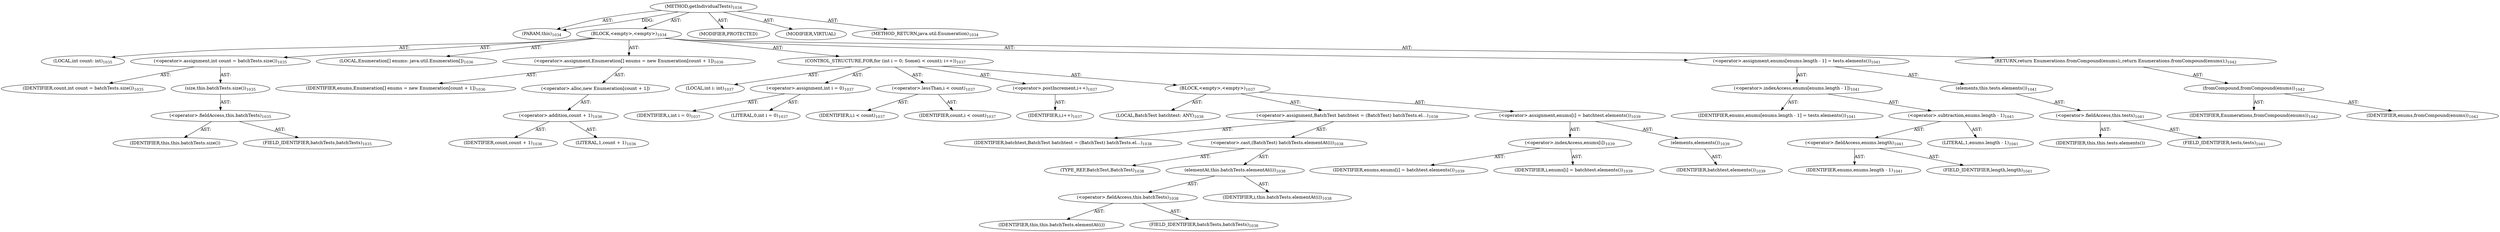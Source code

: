 digraph "getIndividualTests" {  
"111669149740" [label = <(METHOD,getIndividualTests)<SUB>1034</SUB>> ]
"115964117077" [label = <(PARAM,this)<SUB>1034</SUB>> ]
"25769803897" [label = <(BLOCK,&lt;empty&gt;,&lt;empty&gt;)<SUB>1034</SUB>> ]
"94489280571" [label = <(LOCAL,int count: int)<SUB>1035</SUB>> ]
"30064771661" [label = <(&lt;operator&gt;.assignment,int count = batchTests.size())<SUB>1035</SUB>> ]
"68719477240" [label = <(IDENTIFIER,count,int count = batchTests.size())<SUB>1035</SUB>> ]
"30064771662" [label = <(size,this.batchTests.size())<SUB>1035</SUB>> ]
"30064771663" [label = <(&lt;operator&gt;.fieldAccess,this.batchTests)<SUB>1035</SUB>> ]
"68719477241" [label = <(IDENTIFIER,this,this.batchTests.size())> ]
"55834574972" [label = <(FIELD_IDENTIFIER,batchTests,batchTests)<SUB>1035</SUB>> ]
"94489280572" [label = <(LOCAL,Enumeration[] enums: java.util.Enumeration[])<SUB>1036</SUB>> ]
"30064771664" [label = <(&lt;operator&gt;.assignment,Enumeration[] enums = new Enumeration[count + 1])<SUB>1036</SUB>> ]
"68719477242" [label = <(IDENTIFIER,enums,Enumeration[] enums = new Enumeration[count + 1])<SUB>1036</SUB>> ]
"30064771665" [label = <(&lt;operator&gt;.alloc,new Enumeration[count + 1])> ]
"30064771666" [label = <(&lt;operator&gt;.addition,count + 1)<SUB>1036</SUB>> ]
"68719477243" [label = <(IDENTIFIER,count,count + 1)<SUB>1036</SUB>> ]
"90194313322" [label = <(LITERAL,1,count + 1)<SUB>1036</SUB>> ]
"47244640324" [label = <(CONTROL_STRUCTURE,FOR,for (int i = 0; Some(i &lt; count); i++))<SUB>1037</SUB>> ]
"94489280573" [label = <(LOCAL,int i: int)<SUB>1037</SUB>> ]
"30064771667" [label = <(&lt;operator&gt;.assignment,int i = 0)<SUB>1037</SUB>> ]
"68719477244" [label = <(IDENTIFIER,i,int i = 0)<SUB>1037</SUB>> ]
"90194313323" [label = <(LITERAL,0,int i = 0)<SUB>1037</SUB>> ]
"30064771668" [label = <(&lt;operator&gt;.lessThan,i &lt; count)<SUB>1037</SUB>> ]
"68719477245" [label = <(IDENTIFIER,i,i &lt; count)<SUB>1037</SUB>> ]
"68719477246" [label = <(IDENTIFIER,count,i &lt; count)<SUB>1037</SUB>> ]
"30064771669" [label = <(&lt;operator&gt;.postIncrement,i++)<SUB>1037</SUB>> ]
"68719477247" [label = <(IDENTIFIER,i,i++)<SUB>1037</SUB>> ]
"25769803898" [label = <(BLOCK,&lt;empty&gt;,&lt;empty&gt;)<SUB>1037</SUB>> ]
"94489280574" [label = <(LOCAL,BatchTest batchtest: ANY)<SUB>1038</SUB>> ]
"30064771670" [label = <(&lt;operator&gt;.assignment,BatchTest batchtest = (BatchTest) batchTests.el...)<SUB>1038</SUB>> ]
"68719477248" [label = <(IDENTIFIER,batchtest,BatchTest batchtest = (BatchTest) batchTests.el...)<SUB>1038</SUB>> ]
"30064771671" [label = <(&lt;operator&gt;.cast,(BatchTest) batchTests.elementAt(i))<SUB>1038</SUB>> ]
"180388626444" [label = <(TYPE_REF,BatchTest,BatchTest)<SUB>1038</SUB>> ]
"30064771672" [label = <(elementAt,this.batchTests.elementAt(i))<SUB>1038</SUB>> ]
"30064771673" [label = <(&lt;operator&gt;.fieldAccess,this.batchTests)<SUB>1038</SUB>> ]
"68719477249" [label = <(IDENTIFIER,this,this.batchTests.elementAt(i))> ]
"55834574973" [label = <(FIELD_IDENTIFIER,batchTests,batchTests)<SUB>1038</SUB>> ]
"68719477250" [label = <(IDENTIFIER,i,this.batchTests.elementAt(i))<SUB>1038</SUB>> ]
"30064771674" [label = <(&lt;operator&gt;.assignment,enums[i] = batchtest.elements())<SUB>1039</SUB>> ]
"30064771675" [label = <(&lt;operator&gt;.indexAccess,enums[i])<SUB>1039</SUB>> ]
"68719477251" [label = <(IDENTIFIER,enums,enums[i] = batchtest.elements())<SUB>1039</SUB>> ]
"68719477252" [label = <(IDENTIFIER,i,enums[i] = batchtest.elements())<SUB>1039</SUB>> ]
"30064771676" [label = <(elements,elements())<SUB>1039</SUB>> ]
"68719477253" [label = <(IDENTIFIER,batchtest,elements())<SUB>1039</SUB>> ]
"30064771677" [label = <(&lt;operator&gt;.assignment,enums[enums.length - 1] = tests.elements())<SUB>1041</SUB>> ]
"30064771678" [label = <(&lt;operator&gt;.indexAccess,enums[enums.length - 1])<SUB>1041</SUB>> ]
"68719477254" [label = <(IDENTIFIER,enums,enums[enums.length - 1] = tests.elements())<SUB>1041</SUB>> ]
"30064771679" [label = <(&lt;operator&gt;.subtraction,enums.length - 1)<SUB>1041</SUB>> ]
"30064771680" [label = <(&lt;operator&gt;.fieldAccess,enums.length)<SUB>1041</SUB>> ]
"68719477255" [label = <(IDENTIFIER,enums,enums.length - 1)<SUB>1041</SUB>> ]
"55834574974" [label = <(FIELD_IDENTIFIER,length,length)<SUB>1041</SUB>> ]
"90194313324" [label = <(LITERAL,1,enums.length - 1)<SUB>1041</SUB>> ]
"30064771681" [label = <(elements,this.tests.elements())<SUB>1041</SUB>> ]
"30064771682" [label = <(&lt;operator&gt;.fieldAccess,this.tests)<SUB>1041</SUB>> ]
"68719477256" [label = <(IDENTIFIER,this,this.tests.elements())> ]
"55834574975" [label = <(FIELD_IDENTIFIER,tests,tests)<SUB>1041</SUB>> ]
"146028888078" [label = <(RETURN,return Enumerations.fromCompound(enums);,return Enumerations.fromCompound(enums);)<SUB>1042</SUB>> ]
"30064771683" [label = <(fromCompound,fromCompound(enums))<SUB>1042</SUB>> ]
"68719477257" [label = <(IDENTIFIER,Enumerations,fromCompound(enums))<SUB>1042</SUB>> ]
"68719477258" [label = <(IDENTIFIER,enums,fromCompound(enums))<SUB>1042</SUB>> ]
"133143986285" [label = <(MODIFIER,PROTECTED)> ]
"133143986286" [label = <(MODIFIER,VIRTUAL)> ]
"128849018924" [label = <(METHOD_RETURN,java.util.Enumeration)<SUB>1034</SUB>> ]
  "111669149740" -> "115964117077"  [ label = "AST: "] 
  "111669149740" -> "25769803897"  [ label = "AST: "] 
  "111669149740" -> "133143986285"  [ label = "AST: "] 
  "111669149740" -> "133143986286"  [ label = "AST: "] 
  "111669149740" -> "128849018924"  [ label = "AST: "] 
  "25769803897" -> "94489280571"  [ label = "AST: "] 
  "25769803897" -> "30064771661"  [ label = "AST: "] 
  "25769803897" -> "94489280572"  [ label = "AST: "] 
  "25769803897" -> "30064771664"  [ label = "AST: "] 
  "25769803897" -> "47244640324"  [ label = "AST: "] 
  "25769803897" -> "30064771677"  [ label = "AST: "] 
  "25769803897" -> "146028888078"  [ label = "AST: "] 
  "30064771661" -> "68719477240"  [ label = "AST: "] 
  "30064771661" -> "30064771662"  [ label = "AST: "] 
  "30064771662" -> "30064771663"  [ label = "AST: "] 
  "30064771663" -> "68719477241"  [ label = "AST: "] 
  "30064771663" -> "55834574972"  [ label = "AST: "] 
  "30064771664" -> "68719477242"  [ label = "AST: "] 
  "30064771664" -> "30064771665"  [ label = "AST: "] 
  "30064771665" -> "30064771666"  [ label = "AST: "] 
  "30064771666" -> "68719477243"  [ label = "AST: "] 
  "30064771666" -> "90194313322"  [ label = "AST: "] 
  "47244640324" -> "94489280573"  [ label = "AST: "] 
  "47244640324" -> "30064771667"  [ label = "AST: "] 
  "47244640324" -> "30064771668"  [ label = "AST: "] 
  "47244640324" -> "30064771669"  [ label = "AST: "] 
  "47244640324" -> "25769803898"  [ label = "AST: "] 
  "30064771667" -> "68719477244"  [ label = "AST: "] 
  "30064771667" -> "90194313323"  [ label = "AST: "] 
  "30064771668" -> "68719477245"  [ label = "AST: "] 
  "30064771668" -> "68719477246"  [ label = "AST: "] 
  "30064771669" -> "68719477247"  [ label = "AST: "] 
  "25769803898" -> "94489280574"  [ label = "AST: "] 
  "25769803898" -> "30064771670"  [ label = "AST: "] 
  "25769803898" -> "30064771674"  [ label = "AST: "] 
  "30064771670" -> "68719477248"  [ label = "AST: "] 
  "30064771670" -> "30064771671"  [ label = "AST: "] 
  "30064771671" -> "180388626444"  [ label = "AST: "] 
  "30064771671" -> "30064771672"  [ label = "AST: "] 
  "30064771672" -> "30064771673"  [ label = "AST: "] 
  "30064771672" -> "68719477250"  [ label = "AST: "] 
  "30064771673" -> "68719477249"  [ label = "AST: "] 
  "30064771673" -> "55834574973"  [ label = "AST: "] 
  "30064771674" -> "30064771675"  [ label = "AST: "] 
  "30064771674" -> "30064771676"  [ label = "AST: "] 
  "30064771675" -> "68719477251"  [ label = "AST: "] 
  "30064771675" -> "68719477252"  [ label = "AST: "] 
  "30064771676" -> "68719477253"  [ label = "AST: "] 
  "30064771677" -> "30064771678"  [ label = "AST: "] 
  "30064771677" -> "30064771681"  [ label = "AST: "] 
  "30064771678" -> "68719477254"  [ label = "AST: "] 
  "30064771678" -> "30064771679"  [ label = "AST: "] 
  "30064771679" -> "30064771680"  [ label = "AST: "] 
  "30064771679" -> "90194313324"  [ label = "AST: "] 
  "30064771680" -> "68719477255"  [ label = "AST: "] 
  "30064771680" -> "55834574974"  [ label = "AST: "] 
  "30064771681" -> "30064771682"  [ label = "AST: "] 
  "30064771682" -> "68719477256"  [ label = "AST: "] 
  "30064771682" -> "55834574975"  [ label = "AST: "] 
  "146028888078" -> "30064771683"  [ label = "AST: "] 
  "30064771683" -> "68719477257"  [ label = "AST: "] 
  "30064771683" -> "68719477258"  [ label = "AST: "] 
  "111669149740" -> "115964117077"  [ label = "DDG: "] 
}
